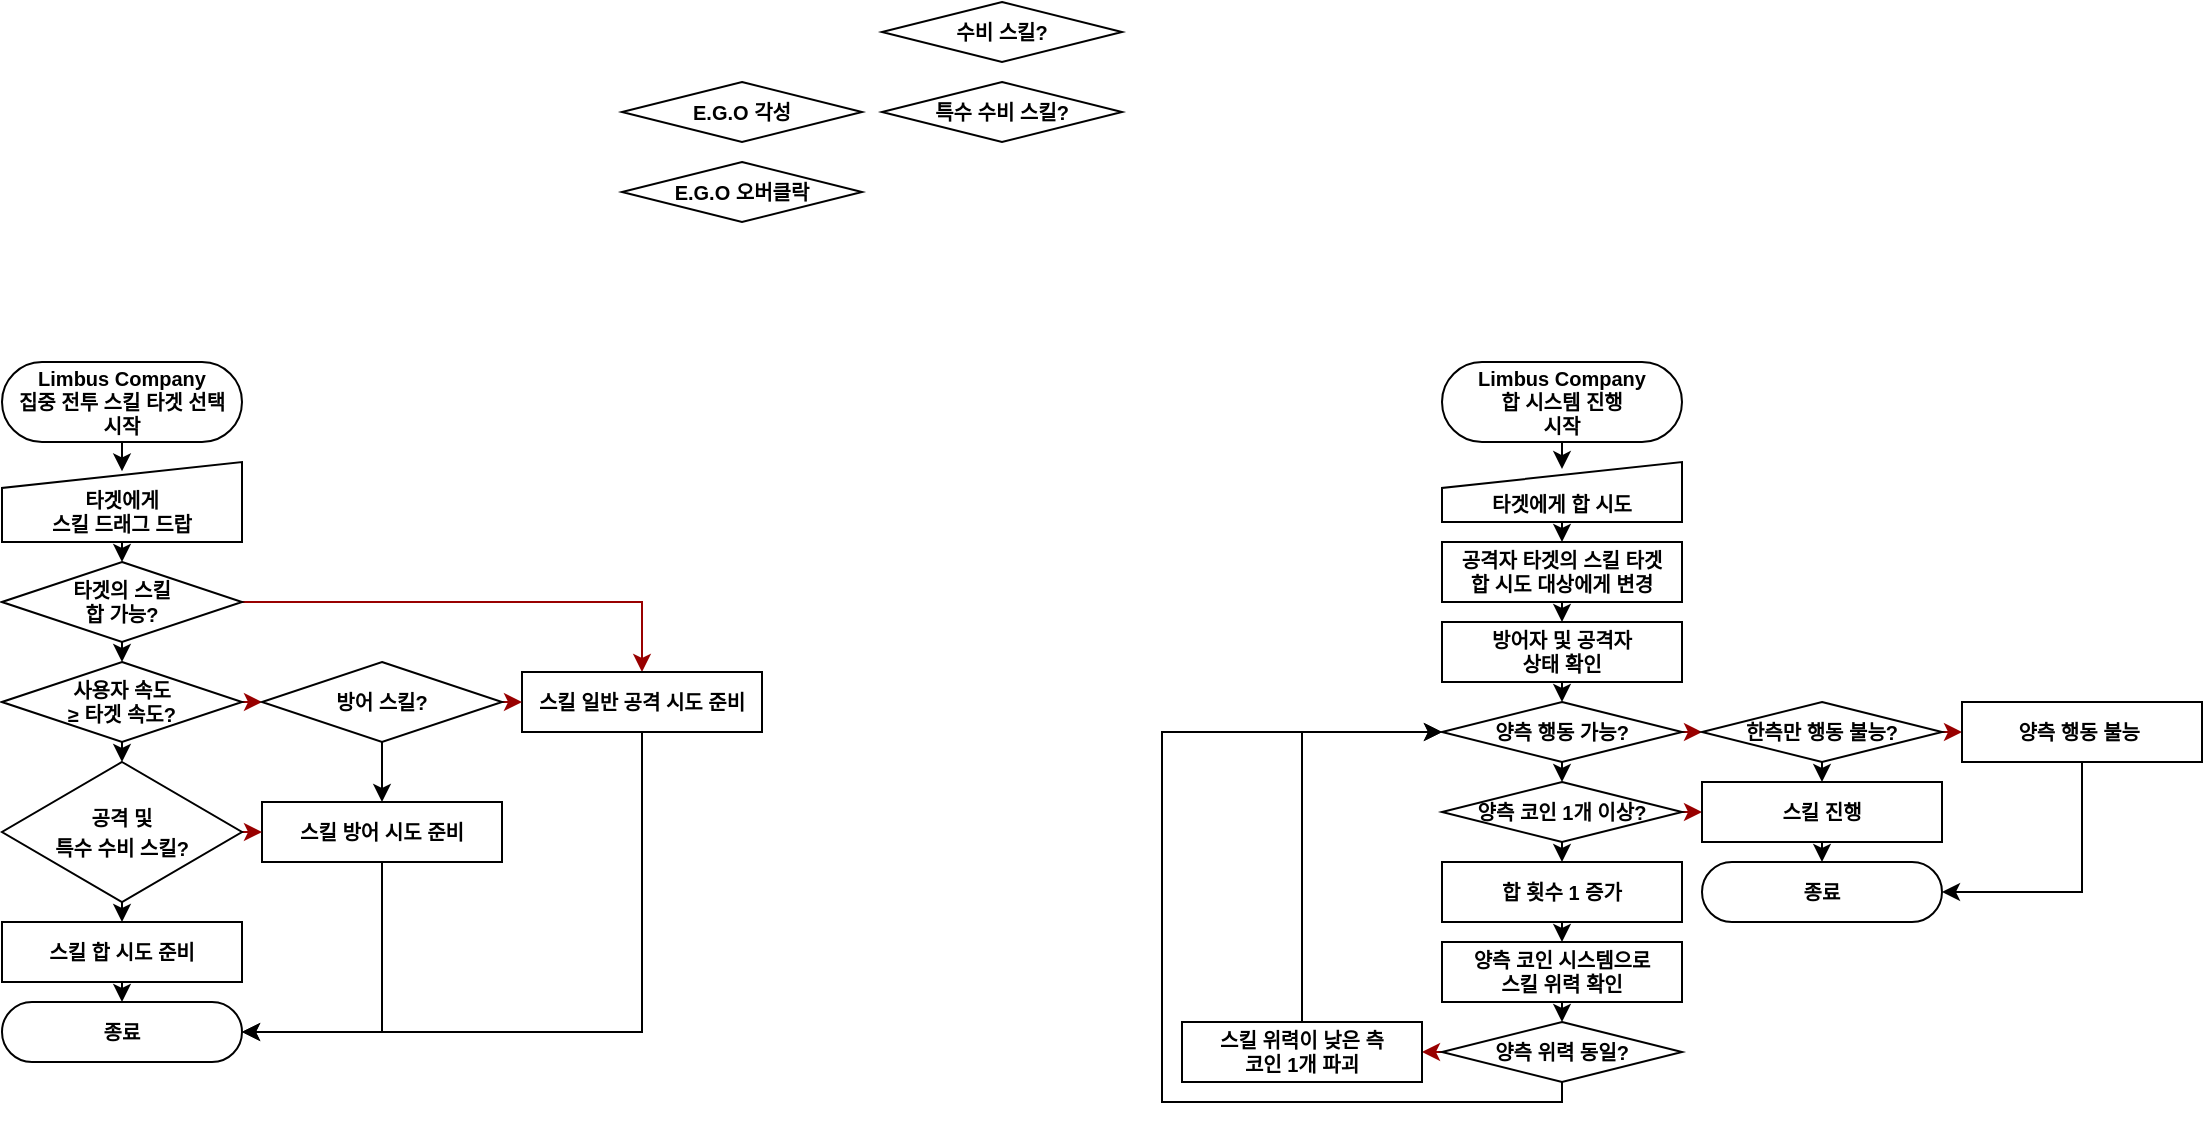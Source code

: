 <mxfile version="26.0.6">
  <diagram name="페이지-1" id="gyFyMYABRb8ZcKNa7yku">
    <mxGraphModel dx="819" dy="441" grid="1" gridSize="10" guides="1" tooltips="1" connect="1" arrows="1" fold="1" page="1" pageScale="1" pageWidth="827" pageHeight="1169" math="0" shadow="0">
      <root>
        <mxCell id="0" />
        <mxCell id="1" parent="0" />
        <mxCell id="7hX-isEdHczd2NXElS7e-21" style="edgeStyle=orthogonalEdgeStyle;rounded=0;orthogonalLoop=1;jettySize=auto;html=1;exitX=0.5;exitY=1;exitDx=0;exitDy=0;entryX=0.5;entryY=0.117;entryDx=0;entryDy=0;entryPerimeter=0;strokeWidth=1;" parent="1" source="PB5WTMq_3ZUxNJViB-pG-1" target="7hX-isEdHczd2NXElS7e-14" edge="1">
          <mxGeometry relative="1" as="geometry" />
        </mxCell>
        <mxCell id="PB5WTMq_3ZUxNJViB-pG-1" value="Limbus Company&lt;br&gt;&lt;div&gt;집중 전투 스킬 타겟 선택&lt;/div&gt;&lt;div&gt;시작&lt;/div&gt;" style="rounded=1;whiteSpace=wrap;html=1;arcSize=50;fontSize=10;fontStyle=1;strokeWidth=1;" parent="1" vertex="1">
          <mxGeometry y="200" width="120" height="40" as="geometry" />
        </mxCell>
        <mxCell id="7hX-isEdHczd2NXElS7e-7" value="&lt;font style=&quot;font-size: 10px;&quot;&gt;&lt;b&gt;E.G.O 각성&lt;/b&gt;&lt;/font&gt;" style="rhombus;whiteSpace=wrap;html=1;strokeWidth=1;" parent="1" vertex="1">
          <mxGeometry x="310" y="60" width="120" height="30" as="geometry" />
        </mxCell>
        <mxCell id="7hX-isEdHczd2NXElS7e-9" value="&lt;font style=&quot;font-size: 10px;&quot;&gt;&lt;b&gt;E.G.O 오버클락&lt;/b&gt;&lt;/font&gt;" style="rhombus;whiteSpace=wrap;html=1;strokeWidth=1;" parent="1" vertex="1">
          <mxGeometry x="310" y="100" width="120" height="30" as="geometry" />
        </mxCell>
        <mxCell id="7hX-isEdHczd2NXElS7e-10" value="&lt;span style=&quot;font-size: 10px;&quot;&gt;&lt;b&gt;특수 수비 스킬?&lt;/b&gt;&lt;/span&gt;" style="rhombus;whiteSpace=wrap;html=1;strokeWidth=1;" parent="1" vertex="1">
          <mxGeometry x="440" y="60" width="120" height="30" as="geometry" />
        </mxCell>
        <mxCell id="7hX-isEdHczd2NXElS7e-13" value="&lt;span style=&quot;font-size: 10px;&quot;&gt;&lt;b&gt;수비 스킬?&lt;/b&gt;&lt;/span&gt;" style="rhombus;whiteSpace=wrap;html=1;strokeWidth=1;" parent="1" vertex="1">
          <mxGeometry x="440" y="20" width="120" height="30" as="geometry" />
        </mxCell>
        <mxCell id="7hX-isEdHczd2NXElS7e-22" style="edgeStyle=orthogonalEdgeStyle;rounded=0;orthogonalLoop=1;jettySize=auto;html=1;exitX=0.5;exitY=1;exitDx=0;exitDy=0;entryX=0.5;entryY=0;entryDx=0;entryDy=0;strokeWidth=1;" parent="1" source="7hX-isEdHczd2NXElS7e-14" target="7hX-isEdHczd2NXElS7e-16" edge="1">
          <mxGeometry relative="1" as="geometry" />
        </mxCell>
        <mxCell id="7hX-isEdHczd2NXElS7e-14" value="&lt;span&gt;&lt;b&gt;타겟에게&lt;/b&gt;&lt;/span&gt;&lt;div&gt;&lt;span&gt;&lt;b&gt;스킬 드래그 드랍&lt;/b&gt;&lt;/span&gt;&lt;/div&gt;" style="shape=manualInput;whiteSpace=wrap;html=1;size=13;fontSize=10;verticalAlign=bottom;strokeWidth=1;" parent="1" vertex="1">
          <mxGeometry y="250" width="120" height="40" as="geometry" />
        </mxCell>
        <mxCell id="7hX-isEdHczd2NXElS7e-37" style="edgeStyle=orthogonalEdgeStyle;rounded=0;orthogonalLoop=1;jettySize=auto;html=1;exitX=0.5;exitY=1;exitDx=0;exitDy=0;entryX=0.5;entryY=0;entryDx=0;entryDy=0;strokeWidth=1;" parent="1" source="7hX-isEdHczd2NXElS7e-15" target="7hX-isEdHczd2NXElS7e-33" edge="1">
          <mxGeometry relative="1" as="geometry">
            <mxPoint x="60" y="400" as="targetPoint" />
          </mxGeometry>
        </mxCell>
        <mxCell id="7hX-isEdHczd2NXElS7e-42" style="edgeStyle=orthogonalEdgeStyle;rounded=0;orthogonalLoop=1;jettySize=auto;html=1;exitX=1;exitY=0.5;exitDx=0;exitDy=0;entryX=0;entryY=0.5;entryDx=0;entryDy=0;strokeColor=#990000;strokeWidth=1;" parent="1" source="7hX-isEdHczd2NXElS7e-15" target="7hX-isEdHczd2NXElS7e-40" edge="1">
          <mxGeometry relative="1" as="geometry" />
        </mxCell>
        <mxCell id="7hX-isEdHczd2NXElS7e-15" value="&lt;span&gt;&lt;b&gt;사용자 속도&lt;/b&gt;&lt;/span&gt;&lt;div&gt;&lt;span&gt;&lt;b&gt;≥ 타겟 속도?&lt;/b&gt;&lt;/span&gt;&lt;/div&gt;" style="rhombus;whiteSpace=wrap;html=1;fontSize=10;strokeWidth=1;" parent="1" vertex="1">
          <mxGeometry y="350" width="120" height="40" as="geometry" />
        </mxCell>
        <mxCell id="7hX-isEdHczd2NXElS7e-36" style="edgeStyle=orthogonalEdgeStyle;rounded=0;orthogonalLoop=1;jettySize=auto;html=1;exitX=0.5;exitY=1;exitDx=0;exitDy=0;entryX=0.5;entryY=0;entryDx=0;entryDy=0;strokeWidth=1;" parent="1" source="7hX-isEdHczd2NXElS7e-16" target="7hX-isEdHczd2NXElS7e-15" edge="1">
          <mxGeometry relative="1" as="geometry" />
        </mxCell>
        <mxCell id="7hX-isEdHczd2NXElS7e-44" style="edgeStyle=orthogonalEdgeStyle;rounded=0;orthogonalLoop=1;jettySize=auto;html=1;exitX=1;exitY=0.5;exitDx=0;exitDy=0;entryX=0.5;entryY=0;entryDx=0;entryDy=0;strokeColor=#990000;strokeWidth=1;" parent="1" source="7hX-isEdHczd2NXElS7e-16" target="7hX-isEdHczd2NXElS7e-17" edge="1">
          <mxGeometry relative="1" as="geometry" />
        </mxCell>
        <mxCell id="7hX-isEdHczd2NXElS7e-16" value="&lt;b&gt;타겟의 스킬&lt;/b&gt;&lt;div&gt;&lt;b&gt;합 가능?&lt;/b&gt;&lt;/div&gt;" style="rhombus;whiteSpace=wrap;html=1;fontSize=10;strokeWidth=1;" parent="1" vertex="1">
          <mxGeometry y="300" width="120" height="40" as="geometry" />
        </mxCell>
        <mxCell id="7hX-isEdHczd2NXElS7e-49" style="edgeStyle=orthogonalEdgeStyle;rounded=0;orthogonalLoop=1;jettySize=auto;html=1;exitX=0.5;exitY=1;exitDx=0;exitDy=0;entryX=1;entryY=0.5;entryDx=0;entryDy=0;" parent="1" source="7hX-isEdHczd2NXElS7e-17" target="7hX-isEdHczd2NXElS7e-46" edge="1">
          <mxGeometry relative="1" as="geometry" />
        </mxCell>
        <mxCell id="7hX-isEdHczd2NXElS7e-17" value="스킬 일반 공격 시도 준비" style="rounded=1;whiteSpace=wrap;html=1;arcSize=0;fontSize=10;fontStyle=1;strokeWidth=1;" parent="1" vertex="1">
          <mxGeometry x="260" y="355" width="120" height="30" as="geometry" />
        </mxCell>
        <mxCell id="7hX-isEdHczd2NXElS7e-47" style="edgeStyle=orthogonalEdgeStyle;rounded=0;orthogonalLoop=1;jettySize=auto;html=1;exitX=0.5;exitY=1;exitDx=0;exitDy=0;entryX=0.5;entryY=0;entryDx=0;entryDy=0;" parent="1" source="7hX-isEdHczd2NXElS7e-18" target="7hX-isEdHczd2NXElS7e-46" edge="1">
          <mxGeometry relative="1" as="geometry" />
        </mxCell>
        <mxCell id="7hX-isEdHczd2NXElS7e-18" value="스킬 합 시도 준비" style="rounded=1;whiteSpace=wrap;html=1;arcSize=0;fontSize=10;fontStyle=1;strokeWidth=1;" parent="1" vertex="1">
          <mxGeometry y="480" width="120" height="30" as="geometry" />
        </mxCell>
        <mxCell id="7hX-isEdHczd2NXElS7e-48" style="edgeStyle=orthogonalEdgeStyle;rounded=0;orthogonalLoop=1;jettySize=auto;html=1;exitX=0.5;exitY=1;exitDx=0;exitDy=0;entryX=1;entryY=0.5;entryDx=0;entryDy=0;" parent="1" source="7hX-isEdHczd2NXElS7e-20" target="7hX-isEdHczd2NXElS7e-46" edge="1">
          <mxGeometry relative="1" as="geometry" />
        </mxCell>
        <mxCell id="7hX-isEdHczd2NXElS7e-20" value="스킬 방어 시도 준비" style="rounded=1;whiteSpace=wrap;html=1;arcSize=0;fontSize=10;fontStyle=1;strokeWidth=1;" parent="1" vertex="1">
          <mxGeometry x="130" y="420" width="120" height="30" as="geometry" />
        </mxCell>
        <mxCell id="7hX-isEdHczd2NXElS7e-34" style="edgeStyle=orthogonalEdgeStyle;rounded=0;orthogonalLoop=1;jettySize=auto;html=1;exitX=0.5;exitY=1;exitDx=0;exitDy=0;entryX=0.5;entryY=0;entryDx=0;entryDy=0;strokeWidth=1;" parent="1" source="7hX-isEdHczd2NXElS7e-33" target="7hX-isEdHczd2NXElS7e-18" edge="1">
          <mxGeometry relative="1" as="geometry" />
        </mxCell>
        <mxCell id="7hX-isEdHczd2NXElS7e-39" style="edgeStyle=orthogonalEdgeStyle;rounded=0;orthogonalLoop=1;jettySize=auto;html=1;exitX=1;exitY=0.5;exitDx=0;exitDy=0;entryX=0;entryY=0.5;entryDx=0;entryDy=0;strokeColor=#990000;strokeWidth=1;" parent="1" source="7hX-isEdHczd2NXElS7e-33" target="7hX-isEdHczd2NXElS7e-20" edge="1">
          <mxGeometry relative="1" as="geometry" />
        </mxCell>
        <mxCell id="7hX-isEdHczd2NXElS7e-33" value="&lt;span style=&quot;font-size: 10px;&quot;&gt;&lt;b&gt;공격 및&lt;/b&gt;&lt;/span&gt;&lt;div&gt;&lt;b style=&quot;font-size: 10px; background-color: transparent; color: light-dark(rgb(0, 0, 0), rgb(255, 255, 255));&quot;&gt;특수 수비 스킬?&lt;/b&gt;&lt;/div&gt;" style="rhombus;whiteSpace=wrap;html=1;strokeWidth=1;" parent="1" vertex="1">
          <mxGeometry y="400" width="120" height="70" as="geometry" />
        </mxCell>
        <mxCell id="7hX-isEdHczd2NXElS7e-43" style="edgeStyle=orthogonalEdgeStyle;rounded=0;orthogonalLoop=1;jettySize=auto;html=1;exitX=0.5;exitY=1;exitDx=0;exitDy=0;strokeWidth=1;" parent="1" source="7hX-isEdHczd2NXElS7e-40" target="7hX-isEdHczd2NXElS7e-20" edge="1">
          <mxGeometry relative="1" as="geometry" />
        </mxCell>
        <mxCell id="7hX-isEdHczd2NXElS7e-45" style="edgeStyle=orthogonalEdgeStyle;rounded=0;orthogonalLoop=1;jettySize=auto;html=1;exitX=1;exitY=0.5;exitDx=0;exitDy=0;entryX=0;entryY=0.5;entryDx=0;entryDy=0;strokeColor=#990000;strokeWidth=1;" parent="1" source="7hX-isEdHczd2NXElS7e-40" target="7hX-isEdHczd2NXElS7e-17" edge="1">
          <mxGeometry relative="1" as="geometry" />
        </mxCell>
        <mxCell id="7hX-isEdHczd2NXElS7e-40" value="&lt;span style=&quot;font-size: 10px;&quot;&gt;&lt;b&gt;방어 스킬?&lt;/b&gt;&lt;/span&gt;" style="rhombus;whiteSpace=wrap;html=1;strokeWidth=1;" parent="1" vertex="1">
          <mxGeometry x="130" y="350" width="120" height="40" as="geometry" />
        </mxCell>
        <mxCell id="7hX-isEdHczd2NXElS7e-46" value="종료" style="rounded=1;whiteSpace=wrap;html=1;arcSize=50;fontSize=10;fontStyle=1;strokeWidth=1;" parent="1" vertex="1">
          <mxGeometry y="520" width="120" height="30" as="geometry" />
        </mxCell>
        <mxCell id="7hX-isEdHczd2NXElS7e-52" style="edgeStyle=orthogonalEdgeStyle;rounded=0;orthogonalLoop=1;jettySize=auto;html=1;exitX=0.5;exitY=1;exitDx=0;exitDy=0;entryX=0.5;entryY=0.117;entryDx=0;entryDy=0;entryPerimeter=0;strokeWidth=1;" parent="1" source="7hX-isEdHczd2NXElS7e-53" target="7hX-isEdHczd2NXElS7e-54" edge="1">
          <mxGeometry relative="1" as="geometry" />
        </mxCell>
        <mxCell id="7hX-isEdHczd2NXElS7e-53" value="Limbus Company&lt;br&gt;&lt;div&gt;합 시스템 진행&lt;/div&gt;&lt;div&gt;시작&lt;/div&gt;" style="rounded=1;whiteSpace=wrap;html=1;arcSize=50;fontSize=10;fontStyle=1;strokeWidth=1;" parent="1" vertex="1">
          <mxGeometry x="720" y="200" width="120" height="40" as="geometry" />
        </mxCell>
        <mxCell id="7hX-isEdHczd2NXElS7e-57" style="edgeStyle=orthogonalEdgeStyle;rounded=0;orthogonalLoop=1;jettySize=auto;html=1;exitX=0.5;exitY=1;exitDx=0;exitDy=0;entryX=0.5;entryY=0;entryDx=0;entryDy=0;" parent="1" source="7hX-isEdHczd2NXElS7e-54" target="7hX-isEdHczd2NXElS7e-78" edge="1">
          <mxGeometry relative="1" as="geometry" />
        </mxCell>
        <mxCell id="7hX-isEdHczd2NXElS7e-54" value="&lt;b&gt;타겟에게 합 시도&lt;/b&gt;" style="shape=manualInput;whiteSpace=wrap;html=1;size=13;fontSize=10;verticalAlign=bottom;strokeWidth=1;" parent="1" vertex="1">
          <mxGeometry x="720" y="250" width="120" height="30" as="geometry" />
        </mxCell>
        <mxCell id="7hX-isEdHczd2NXElS7e-58" style="edgeStyle=orthogonalEdgeStyle;rounded=0;orthogonalLoop=1;jettySize=auto;html=1;exitX=0.5;exitY=1;exitDx=0;exitDy=0;entryX=0.5;entryY=0;entryDx=0;entryDy=0;" parent="1" source="7hX-isEdHczd2NXElS7e-55" target="7hX-isEdHczd2NXElS7e-56" edge="1">
          <mxGeometry relative="1" as="geometry" />
        </mxCell>
        <mxCell id="7hX-isEdHczd2NXElS7e-55" value="방어자 및 공격자&lt;div&gt;상태 확인&lt;/div&gt;" style="rounded=1;whiteSpace=wrap;html=1;arcSize=0;fontSize=10;fontStyle=1;strokeWidth=1;" parent="1" vertex="1">
          <mxGeometry x="720" y="330" width="120" height="30" as="geometry" />
        </mxCell>
        <mxCell id="7hX-isEdHczd2NXElS7e-64" style="edgeStyle=orthogonalEdgeStyle;rounded=0;orthogonalLoop=1;jettySize=auto;html=1;exitX=0.5;exitY=1;exitDx=0;exitDy=0;entryX=0.5;entryY=0;entryDx=0;entryDy=0;" parent="1" source="7hX-isEdHczd2NXElS7e-56" target="7hX-isEdHczd2NXElS7e-63" edge="1">
          <mxGeometry relative="1" as="geometry" />
        </mxCell>
        <mxCell id="7hX-isEdHczd2NXElS7e-70" style="edgeStyle=orthogonalEdgeStyle;rounded=0;orthogonalLoop=1;jettySize=auto;html=1;exitX=1;exitY=0.5;exitDx=0;exitDy=0;entryX=0;entryY=0.5;entryDx=0;entryDy=0;strokeColor=#990000;" parent="1" source="7hX-isEdHczd2NXElS7e-56" target="7hX-isEdHczd2NXElS7e-69" edge="1">
          <mxGeometry relative="1" as="geometry" />
        </mxCell>
        <mxCell id="7hX-isEdHczd2NXElS7e-56" value="&lt;span style=&quot;font-size: 10px;&quot;&gt;&lt;b&gt;양측 행동 가능?&lt;/b&gt;&lt;/span&gt;" style="rhombus;whiteSpace=wrap;html=1;strokeWidth=1;" parent="1" vertex="1">
          <mxGeometry x="720" y="370" width="120" height="30" as="geometry" />
        </mxCell>
        <mxCell id="7hX-isEdHczd2NXElS7e-66" style="edgeStyle=orthogonalEdgeStyle;rounded=0;orthogonalLoop=1;jettySize=auto;html=1;exitX=0.5;exitY=1;exitDx=0;exitDy=0;entryX=0.5;entryY=0;entryDx=0;entryDy=0;" parent="1" source="7hX-isEdHczd2NXElS7e-59" target="7hX-isEdHczd2NXElS7e-60" edge="1">
          <mxGeometry relative="1" as="geometry" />
        </mxCell>
        <mxCell id="7hX-isEdHczd2NXElS7e-59" value="양측 코인 시스템으로&lt;div&gt;스킬 위력 확인&lt;/div&gt;" style="rounded=1;whiteSpace=wrap;html=1;arcSize=0;fontSize=10;fontStyle=1;strokeWidth=1;" parent="1" vertex="1">
          <mxGeometry x="720" y="490" width="120" height="30" as="geometry" />
        </mxCell>
        <mxCell id="7hX-isEdHczd2NXElS7e-75" style="edgeStyle=orthogonalEdgeStyle;rounded=0;orthogonalLoop=1;jettySize=auto;html=1;exitX=0;exitY=0.5;exitDx=0;exitDy=0;entryX=1;entryY=0.5;entryDx=0;entryDy=0;strokeColor=#990000;" parent="1" source="7hX-isEdHczd2NXElS7e-60" target="7hX-isEdHczd2NXElS7e-62" edge="1">
          <mxGeometry relative="1" as="geometry" />
        </mxCell>
        <mxCell id="CaBkPqumxyUdWP9MAzzI-3" style="edgeStyle=orthogonalEdgeStyle;rounded=0;orthogonalLoop=1;jettySize=auto;html=1;exitX=0.5;exitY=1;exitDx=0;exitDy=0;entryX=0;entryY=0.5;entryDx=0;entryDy=0;" edge="1" parent="1" source="7hX-isEdHczd2NXElS7e-60" target="7hX-isEdHczd2NXElS7e-56">
          <mxGeometry relative="1" as="geometry">
            <Array as="points">
              <mxPoint x="780" y="570" />
              <mxPoint x="580" y="570" />
              <mxPoint x="580" y="385" />
            </Array>
          </mxGeometry>
        </mxCell>
        <mxCell id="7hX-isEdHczd2NXElS7e-60" value="&lt;span&gt;&lt;b&gt;양측&amp;nbsp;&lt;/b&gt;&lt;/span&gt;&lt;b style=&quot;background-color: transparent; color: light-dark(rgb(0, 0, 0), rgb(255, 255, 255));&quot;&gt;위력 동일?&lt;/b&gt;" style="rhombus;whiteSpace=wrap;html=1;strokeWidth=1;fontSize=10;" parent="1" vertex="1">
          <mxGeometry x="720" y="530" width="120" height="30" as="geometry" />
        </mxCell>
        <mxCell id="7hX-isEdHczd2NXElS7e-77" style="edgeStyle=orthogonalEdgeStyle;rounded=0;orthogonalLoop=1;jettySize=auto;html=1;exitX=0.5;exitY=0;exitDx=0;exitDy=0;entryX=0;entryY=0.5;entryDx=0;entryDy=0;" parent="1" source="7hX-isEdHczd2NXElS7e-62" target="7hX-isEdHczd2NXElS7e-56" edge="1">
          <mxGeometry relative="1" as="geometry" />
        </mxCell>
        <mxCell id="7hX-isEdHczd2NXElS7e-62" value="스킬 위력이 낮은 측&lt;div&gt;코인 1개 파괴&lt;/div&gt;" style="rounded=1;whiteSpace=wrap;html=1;arcSize=0;fontSize=10;fontStyle=1;strokeWidth=1;" parent="1" vertex="1">
          <mxGeometry x="590" y="530" width="120" height="30" as="geometry" />
        </mxCell>
        <mxCell id="7hX-isEdHczd2NXElS7e-65" style="edgeStyle=orthogonalEdgeStyle;rounded=0;orthogonalLoop=1;jettySize=auto;html=1;exitX=0.5;exitY=1;exitDx=0;exitDy=0;entryX=0.5;entryY=0;entryDx=0;entryDy=0;" parent="1" source="7hX-isEdHczd2NXElS7e-63" target="CaBkPqumxyUdWP9MAzzI-1" edge="1">
          <mxGeometry relative="1" as="geometry" />
        </mxCell>
        <mxCell id="7hX-isEdHczd2NXElS7e-71" style="edgeStyle=orthogonalEdgeStyle;rounded=0;orthogonalLoop=1;jettySize=auto;html=1;exitX=1;exitY=0.5;exitDx=0;exitDy=0;entryX=0;entryY=0.5;entryDx=0;entryDy=0;strokeColor=#990000;" parent="1" source="7hX-isEdHczd2NXElS7e-63" target="7hX-isEdHczd2NXElS7e-68" edge="1">
          <mxGeometry relative="1" as="geometry" />
        </mxCell>
        <mxCell id="7hX-isEdHczd2NXElS7e-63" value="&lt;span style=&quot;font-size: 10px;&quot;&gt;&lt;b&gt;양측 코인&amp;nbsp;&lt;/b&gt;&lt;/span&gt;&lt;b style=&quot;background-color: transparent; color: light-dark(rgb(0, 0, 0), rgb(255, 255, 255)); font-size: 10px;&quot;&gt;1개 이상?&lt;/b&gt;" style="rhombus;whiteSpace=wrap;html=1;strokeWidth=1;" parent="1" vertex="1">
          <mxGeometry x="720" y="410" width="120" height="30" as="geometry" />
        </mxCell>
        <mxCell id="7hX-isEdHczd2NXElS7e-84" style="edgeStyle=orthogonalEdgeStyle;rounded=0;orthogonalLoop=1;jettySize=auto;html=1;exitX=0.5;exitY=1;exitDx=0;exitDy=0;entryX=0.5;entryY=0;entryDx=0;entryDy=0;" parent="1" source="7hX-isEdHczd2NXElS7e-68" target="7hX-isEdHczd2NXElS7e-83" edge="1">
          <mxGeometry relative="1" as="geometry" />
        </mxCell>
        <mxCell id="7hX-isEdHczd2NXElS7e-68" value="스킬 진행" style="rounded=1;whiteSpace=wrap;html=1;arcSize=0;fontSize=10;fontStyle=1;strokeWidth=1;" parent="1" vertex="1">
          <mxGeometry x="850" y="410" width="120" height="30" as="geometry" />
        </mxCell>
        <mxCell id="7hX-isEdHczd2NXElS7e-72" style="edgeStyle=orthogonalEdgeStyle;rounded=0;orthogonalLoop=1;jettySize=auto;html=1;exitX=0.5;exitY=1;exitDx=0;exitDy=0;entryX=0.5;entryY=0;entryDx=0;entryDy=0;" parent="1" source="7hX-isEdHczd2NXElS7e-69" target="7hX-isEdHczd2NXElS7e-68" edge="1">
          <mxGeometry relative="1" as="geometry" />
        </mxCell>
        <mxCell id="7hX-isEdHczd2NXElS7e-81" style="edgeStyle=orthogonalEdgeStyle;rounded=0;orthogonalLoop=1;jettySize=auto;html=1;exitX=1;exitY=0.5;exitDx=0;exitDy=0;entryX=0;entryY=0.5;entryDx=0;entryDy=0;strokeColor=#990000;" parent="1" source="7hX-isEdHczd2NXElS7e-69" target="7hX-isEdHczd2NXElS7e-80" edge="1">
          <mxGeometry relative="1" as="geometry" />
        </mxCell>
        <mxCell id="7hX-isEdHczd2NXElS7e-69" value="&lt;span style=&quot;font-size: 10px;&quot;&gt;&lt;b&gt;한측만 행동 불능?&lt;/b&gt;&lt;/span&gt;" style="rhombus;whiteSpace=wrap;html=1;strokeWidth=1;" parent="1" vertex="1">
          <mxGeometry x="850" y="370" width="120" height="30" as="geometry" />
        </mxCell>
        <mxCell id="7hX-isEdHczd2NXElS7e-79" style="edgeStyle=orthogonalEdgeStyle;rounded=0;orthogonalLoop=1;jettySize=auto;html=1;exitX=0.5;exitY=1;exitDx=0;exitDy=0;entryX=0.5;entryY=0;entryDx=0;entryDy=0;" parent="1" source="7hX-isEdHczd2NXElS7e-78" target="7hX-isEdHczd2NXElS7e-55" edge="1">
          <mxGeometry relative="1" as="geometry" />
        </mxCell>
        <mxCell id="7hX-isEdHczd2NXElS7e-78" value="공격자 타겟의 스킬 타겟&lt;div&gt;합&amp;nbsp;&lt;span style=&quot;background-color: transparent; color: light-dark(rgb(0, 0, 0), rgb(255, 255, 255));&quot;&gt;시도 대상에게 변경&lt;/span&gt;&lt;/div&gt;" style="rounded=1;whiteSpace=wrap;html=1;arcSize=0;fontSize=10;fontStyle=1;strokeWidth=1;" parent="1" vertex="1">
          <mxGeometry x="720" y="290" width="120" height="30" as="geometry" />
        </mxCell>
        <mxCell id="7hX-isEdHczd2NXElS7e-85" style="edgeStyle=orthogonalEdgeStyle;rounded=0;orthogonalLoop=1;jettySize=auto;html=1;exitX=0.5;exitY=1;exitDx=0;exitDy=0;entryX=1;entryY=0.5;entryDx=0;entryDy=0;" parent="1" source="7hX-isEdHczd2NXElS7e-80" target="7hX-isEdHczd2NXElS7e-83" edge="1">
          <mxGeometry relative="1" as="geometry" />
        </mxCell>
        <mxCell id="7hX-isEdHczd2NXElS7e-80" value="양측 행동 불능&amp;nbsp;" style="rounded=1;whiteSpace=wrap;html=1;arcSize=0;fontSize=10;fontStyle=1;strokeWidth=1;" parent="1" vertex="1">
          <mxGeometry x="980" y="370" width="120" height="30" as="geometry" />
        </mxCell>
        <mxCell id="7hX-isEdHczd2NXElS7e-83" value="종료" style="rounded=1;whiteSpace=wrap;html=1;arcSize=50;fontSize=10;fontStyle=1;strokeWidth=1;" parent="1" vertex="1">
          <mxGeometry x="850" y="450" width="120" height="30" as="geometry" />
        </mxCell>
        <mxCell id="CaBkPqumxyUdWP9MAzzI-2" style="edgeStyle=orthogonalEdgeStyle;rounded=0;orthogonalLoop=1;jettySize=auto;html=1;exitX=0.5;exitY=1;exitDx=0;exitDy=0;entryX=0.5;entryY=0;entryDx=0;entryDy=0;" edge="1" parent="1" source="CaBkPqumxyUdWP9MAzzI-1" target="7hX-isEdHczd2NXElS7e-59">
          <mxGeometry relative="1" as="geometry" />
        </mxCell>
        <mxCell id="CaBkPqumxyUdWP9MAzzI-1" value="합 횟수 1 증가" style="rounded=1;whiteSpace=wrap;html=1;arcSize=0;fontSize=10;fontStyle=1;strokeWidth=1;" vertex="1" parent="1">
          <mxGeometry x="720" y="450" width="120" height="30" as="geometry" />
        </mxCell>
      </root>
    </mxGraphModel>
  </diagram>
</mxfile>
